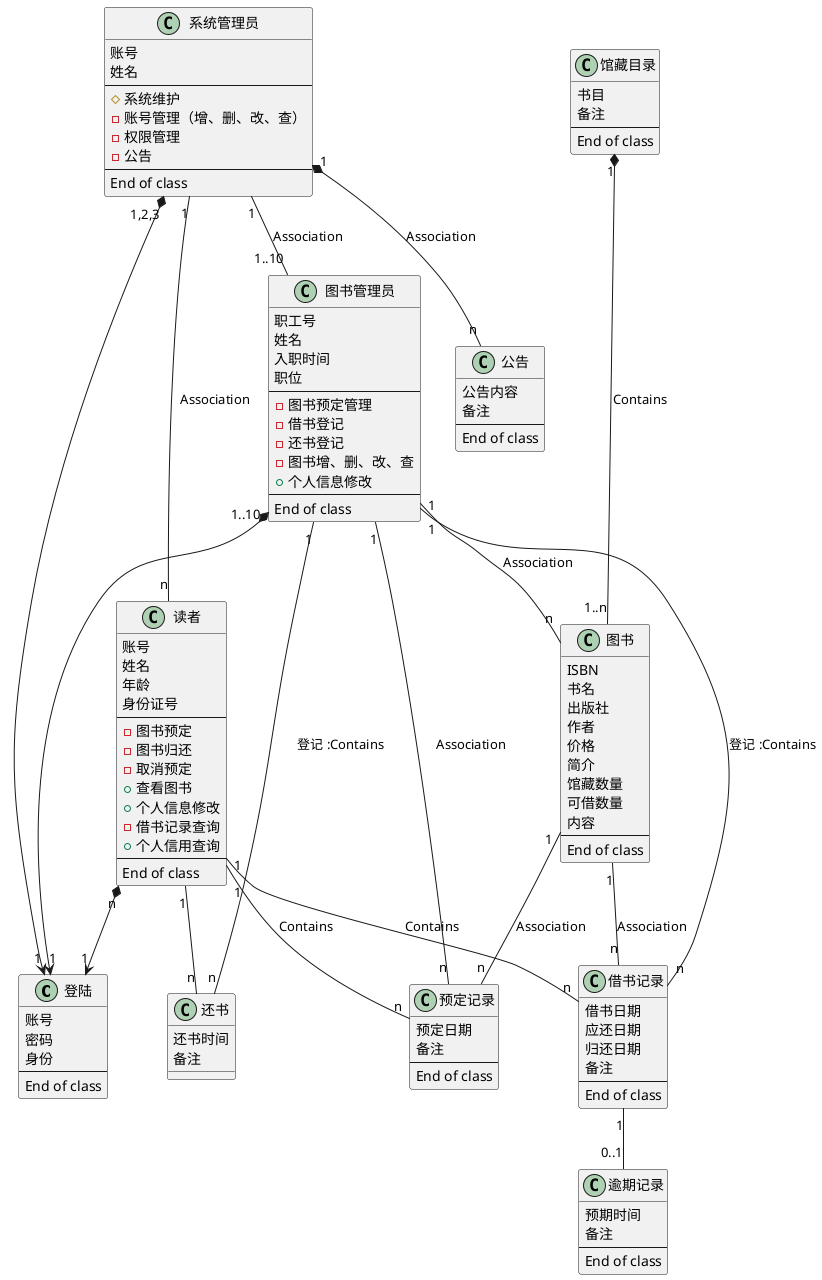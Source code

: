 @startuml

class 登陆{
    账号
    密码
    身份
    --
    End of class
}

class 读者 {
    账号
    姓名
    年龄
    身份证号
    --
    - 图书预定
    - 图书归还
    - 取消预定
    + 查看图书
    + 个人信息修改
    - 借书记录查询
    + 个人信用查询
    --
    End of class
}

class 图书管理员 {
    职工号
    姓名
    入职时间
    职位
    --
    - 图书预定管理
    - 借书登记
    - 还书登记
    - 图书增、删、改、查
    + 个人信息修改
    --
    End of class
}
class 系统管理员{
    账号
    姓名
    --
    # 系统维护
    - 账号管理（增、删、改、查）
    - 权限管理
    - 公告
    --
    End of class
}
class 图书{
    ISBN
    书名
    出版社
    作者
    价格
    简介
    馆藏数量
    可借数量
    内容
    --
    End of class
}

class 馆藏目录{
    书目
    备注
    --
    End of class
}

class 借书记录{
    借书日期
    应还日期
    归还日期
    备注
    --
    End of class
}

class 预定记录{
    预定日期
    备注
    --
    End of class
}

class 逾期记录{
    预期时间
    备注
    --
    End of class
}

class 还书{
    还书时间
    备注
}

class 公告{
    公告内容
    备注
    --
    End of class
}

读者 "n"*-->"1"登陆
图书管理员 "1..10"*---> "1"登陆
系统管理员 "1,2,3"*--=-> "1"登陆


系统管理员 "1"-- "1..10"图书管理员 :Association
系统管理员 "1"-- "n"读者 :Association
系统管理员 "1"*-- "n"公告 :Association

图书管理员 "1"-- "n"图书 :Association
图书管理员 "1"-- "n"借书记录 :登记 :Contains
图书管理员 "1"-- "n"还书 :登记 :Contains
图书管理员 "1"-- "n"预定记录 :Association


馆藏目录 "1"*--- "1..n"图书 :Contains
图书 "1"--  "n"预定记录 :Association
图书 "1"-- "n"借书记录 :Association

读者 "1"--"n"预定记录 :Contains
读者 "1"-- "n"借书记录 :Contains
读者 "1"-- "n"还书

借书记录 "1"-- "0..1"逾期记录

@endum